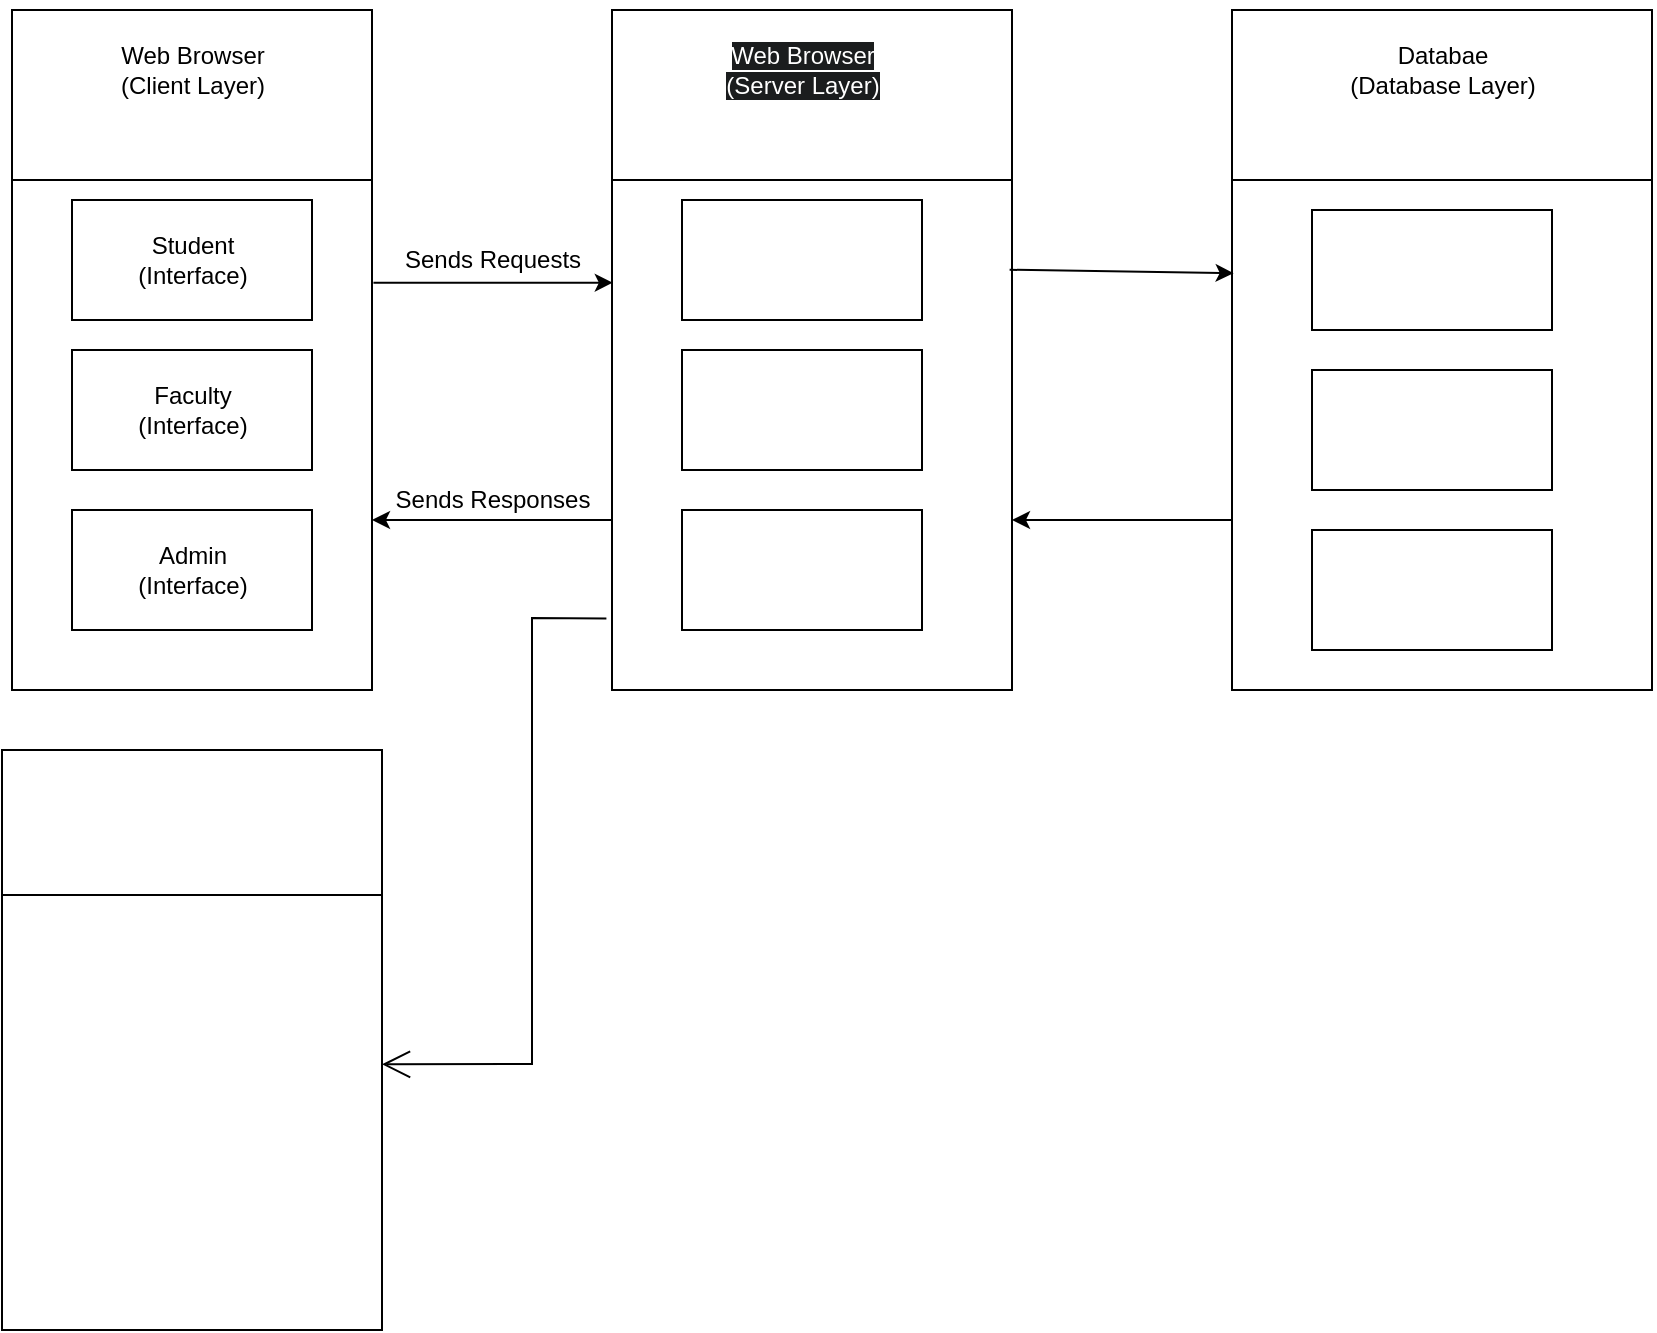 <mxfile version="26.2.14">
  <diagram name="Page-1" id="q0i8V5-TRBjmgpE3Fjk2">
    <mxGraphModel dx="1042" dy="658" grid="1" gridSize="10" guides="1" tooltips="1" connect="1" arrows="1" fold="1" page="1" pageScale="1" pageWidth="850" pageHeight="1100" math="0" shadow="0">
      <root>
        <mxCell id="0" />
        <mxCell id="1" parent="0" />
        <mxCell id="C0Q12j2uL-lrNPzdWGRN-1" value="" style="rounded=0;whiteSpace=wrap;html=1;" vertex="1" parent="1">
          <mxGeometry x="80" y="180" width="180" height="340" as="geometry" />
        </mxCell>
        <mxCell id="C0Q12j2uL-lrNPzdWGRN-2" value="" style="rounded=0;whiteSpace=wrap;html=1;" vertex="1" parent="1">
          <mxGeometry x="380" y="180" width="200" height="340" as="geometry" />
        </mxCell>
        <mxCell id="C0Q12j2uL-lrNPzdWGRN-3" value="" style="rounded=0;whiteSpace=wrap;html=1;" vertex="1" parent="1">
          <mxGeometry x="690" y="180" width="210" height="340" as="geometry" />
        </mxCell>
        <mxCell id="C0Q12j2uL-lrNPzdWGRN-4" value="" style="rounded=0;whiteSpace=wrap;html=1;direction=east;" vertex="1" parent="1">
          <mxGeometry x="75" y="550" width="190" height="290" as="geometry" />
        </mxCell>
        <mxCell id="C0Q12j2uL-lrNPzdWGRN-5" value="" style="endArrow=none;html=1;rounded=0;exitX=0;exitY=0.25;exitDx=0;exitDy=0;entryX=1;entryY=0.25;entryDx=0;entryDy=0;" edge="1" parent="1" source="C0Q12j2uL-lrNPzdWGRN-4" target="C0Q12j2uL-lrNPzdWGRN-4">
          <mxGeometry width="50" height="50" relative="1" as="geometry">
            <mxPoint x="400" y="470" as="sourcePoint" />
            <mxPoint x="450" y="420" as="targetPoint" />
          </mxGeometry>
        </mxCell>
        <mxCell id="C0Q12j2uL-lrNPzdWGRN-10" value="" style="endArrow=none;html=1;rounded=0;exitX=0;exitY=0.25;exitDx=0;exitDy=0;entryX=1;entryY=0.25;entryDx=0;entryDy=0;" edge="1" parent="1" source="C0Q12j2uL-lrNPzdWGRN-2" target="C0Q12j2uL-lrNPzdWGRN-2">
          <mxGeometry width="50" height="50" relative="1" as="geometry">
            <mxPoint x="400" y="470" as="sourcePoint" />
            <mxPoint x="450" y="420" as="targetPoint" />
          </mxGeometry>
        </mxCell>
        <mxCell id="C0Q12j2uL-lrNPzdWGRN-11" value="" style="endArrow=none;html=1;rounded=0;exitX=0;exitY=0.25;exitDx=0;exitDy=0;entryX=1;entryY=0.25;entryDx=0;entryDy=0;" edge="1" parent="1" source="C0Q12j2uL-lrNPzdWGRN-3" target="C0Q12j2uL-lrNPzdWGRN-3">
          <mxGeometry width="50" height="50" relative="1" as="geometry">
            <mxPoint x="740" y="260" as="sourcePoint" />
            <mxPoint x="790" y="210" as="targetPoint" />
          </mxGeometry>
        </mxCell>
        <mxCell id="C0Q12j2uL-lrNPzdWGRN-13" value="" style="endArrow=classic;html=1;rounded=0;exitX=1.004;exitY=0.401;exitDx=0;exitDy=0;exitPerimeter=0;entryX=0.002;entryY=0.401;entryDx=0;entryDy=0;entryPerimeter=0;" edge="1" parent="1" source="C0Q12j2uL-lrNPzdWGRN-1" target="C0Q12j2uL-lrNPzdWGRN-2">
          <mxGeometry width="50" height="50" relative="1" as="geometry">
            <mxPoint x="290" y="350" as="sourcePoint" />
            <mxPoint x="390" y="272" as="targetPoint" />
          </mxGeometry>
        </mxCell>
        <mxCell id="C0Q12j2uL-lrNPzdWGRN-14" value="" style="endArrow=classic;html=1;rounded=0;exitX=0;exitY=0.75;exitDx=0;exitDy=0;entryX=1;entryY=0.75;entryDx=0;entryDy=0;" edge="1" parent="1" source="C0Q12j2uL-lrNPzdWGRN-2" target="C0Q12j2uL-lrNPzdWGRN-1">
          <mxGeometry width="50" height="50" relative="1" as="geometry">
            <mxPoint x="301" y="282" as="sourcePoint" />
            <mxPoint x="390" y="282" as="targetPoint" />
          </mxGeometry>
        </mxCell>
        <mxCell id="C0Q12j2uL-lrNPzdWGRN-15" value="" style="endArrow=classic;html=1;rounded=0;exitX=0.994;exitY=0.382;exitDx=0;exitDy=0;exitPerimeter=0;entryX=0.004;entryY=0.387;entryDx=0;entryDy=0;entryPerimeter=0;" edge="1" parent="1" source="C0Q12j2uL-lrNPzdWGRN-2" target="C0Q12j2uL-lrNPzdWGRN-3">
          <mxGeometry width="50" height="50" relative="1" as="geometry">
            <mxPoint x="580" y="270" as="sourcePoint" />
            <mxPoint x="669" y="270" as="targetPoint" />
          </mxGeometry>
        </mxCell>
        <mxCell id="C0Q12j2uL-lrNPzdWGRN-16" value="" style="endArrow=classic;html=1;rounded=0;exitX=0;exitY=0.75;exitDx=0;exitDy=0;entryX=1;entryY=0.75;entryDx=0;entryDy=0;" edge="1" parent="1" source="C0Q12j2uL-lrNPzdWGRN-3" target="C0Q12j2uL-lrNPzdWGRN-2">
          <mxGeometry width="50" height="50" relative="1" as="geometry">
            <mxPoint x="690" y="340" as="sourcePoint" />
            <mxPoint x="630" y="300" as="targetPoint" />
          </mxGeometry>
        </mxCell>
        <mxCell id="C0Q12j2uL-lrNPzdWGRN-21" value="" style="endArrow=open;endFill=1;endSize=12;html=1;rounded=0;exitX=-0.014;exitY=0.895;exitDx=0;exitDy=0;exitPerimeter=0;entryX=1;entryY=0.542;entryDx=0;entryDy=0;entryPerimeter=0;" edge="1" parent="1" source="C0Q12j2uL-lrNPzdWGRN-2" target="C0Q12j2uL-lrNPzdWGRN-4">
          <mxGeometry width="160" relative="1" as="geometry">
            <mxPoint x="340" y="400" as="sourcePoint" />
            <mxPoint x="340" y="600" as="targetPoint" />
            <Array as="points">
              <mxPoint x="340" y="484" />
              <mxPoint x="340" y="707" />
            </Array>
          </mxGeometry>
        </mxCell>
        <mxCell id="C0Q12j2uL-lrNPzdWGRN-26" value="Web Browser&lt;div&gt;(Client Layer)&lt;/div&gt;" style="text;html=1;align=center;verticalAlign=middle;resizable=0;points=[];autosize=1;strokeColor=none;fillColor=none;" vertex="1" parent="1">
          <mxGeometry x="120" y="190" width="100" height="40" as="geometry" />
        </mxCell>
        <mxCell id="C0Q12j2uL-lrNPzdWGRN-27" value="&lt;br&gt;&lt;span style=&quot;color: rgb(255, 255, 255); font-family: Helvetica; font-size: 12px; font-style: normal; font-variant-ligatures: normal; font-variant-caps: normal; font-weight: 400; letter-spacing: normal; orphans: 2; text-align: center; text-indent: 0px; text-transform: none; widows: 2; word-spacing: 0px; -webkit-text-stroke-width: 0px; white-space: nowrap; background-color: rgb(27, 29, 30); text-decoration-thickness: initial; text-decoration-style: initial; text-decoration-color: initial; float: none; display: inline !important;&quot;&gt;Web Browser&lt;/span&gt;&lt;div style=&quot;forced-color-adjust: none; color: rgb(255, 255, 255); font-family: Helvetica; font-size: 12px; font-style: normal; font-variant-ligatures: normal; font-variant-caps: normal; font-weight: 400; letter-spacing: normal; orphans: 2; text-align: center; text-indent: 0px; text-transform: none; widows: 2; word-spacing: 0px; -webkit-text-stroke-width: 0px; white-space: nowrap; background-color: rgb(27, 29, 30); text-decoration-thickness: initial; text-decoration-style: initial; text-decoration-color: initial; box-shadow: none !important;&quot;&gt;(Server Layer)&lt;/div&gt;&lt;div&gt;&lt;br/&gt;&lt;/div&gt;" style="text;html=1;align=center;verticalAlign=middle;resizable=0;points=[];autosize=1;strokeColor=none;fillColor=none;" vertex="1" parent="1">
          <mxGeometry x="425" y="175" width="100" height="70" as="geometry" />
        </mxCell>
        <mxCell id="C0Q12j2uL-lrNPzdWGRN-29" value="Databae&lt;div&gt;(Database Layer)&lt;/div&gt;" style="text;html=1;align=center;verticalAlign=middle;resizable=0;points=[];autosize=1;strokeColor=none;fillColor=none;" vertex="1" parent="1">
          <mxGeometry x="735" y="190" width="120" height="40" as="geometry" />
        </mxCell>
        <mxCell id="C0Q12j2uL-lrNPzdWGRN-30" value="Sends Requests" style="text;html=1;align=center;verticalAlign=middle;resizable=0;points=[];autosize=1;strokeColor=none;fillColor=none;" vertex="1" parent="1">
          <mxGeometry x="265" y="290" width="110" height="30" as="geometry" />
        </mxCell>
        <mxCell id="C0Q12j2uL-lrNPzdWGRN-31" value="Sends Responses" style="text;html=1;align=center;verticalAlign=middle;resizable=0;points=[];autosize=1;strokeColor=none;fillColor=none;" vertex="1" parent="1">
          <mxGeometry x="260" y="410" width="120" height="30" as="geometry" />
        </mxCell>
        <mxCell id="C0Q12j2uL-lrNPzdWGRN-34" value="" style="endArrow=none;html=1;rounded=0;exitX=0;exitY=0.25;exitDx=0;exitDy=0;entryX=1;entryY=0.25;entryDx=0;entryDy=0;" edge="1" parent="1" source="C0Q12j2uL-lrNPzdWGRN-1" target="C0Q12j2uL-lrNPzdWGRN-1">
          <mxGeometry width="50" height="50" relative="1" as="geometry">
            <mxPoint x="400" y="470" as="sourcePoint" />
            <mxPoint x="450" y="420" as="targetPoint" />
          </mxGeometry>
        </mxCell>
        <mxCell id="C0Q12j2uL-lrNPzdWGRN-35" value="" style="rounded=0;whiteSpace=wrap;html=1;" vertex="1" parent="1">
          <mxGeometry x="110" y="275" width="120" height="60" as="geometry" />
        </mxCell>
        <mxCell id="C0Q12j2uL-lrNPzdWGRN-36" value="" style="rounded=0;whiteSpace=wrap;html=1;" vertex="1" parent="1">
          <mxGeometry x="110" y="350" width="120" height="60" as="geometry" />
        </mxCell>
        <mxCell id="C0Q12j2uL-lrNPzdWGRN-37" value="" style="rounded=0;whiteSpace=wrap;html=1;" vertex="1" parent="1">
          <mxGeometry x="110" y="430" width="120" height="60" as="geometry" />
        </mxCell>
        <mxCell id="C0Q12j2uL-lrNPzdWGRN-38" value="" style="rounded=0;whiteSpace=wrap;html=1;" vertex="1" parent="1">
          <mxGeometry x="415" y="275" width="120" height="60" as="geometry" />
        </mxCell>
        <mxCell id="C0Q12j2uL-lrNPzdWGRN-39" value="" style="rounded=0;whiteSpace=wrap;html=1;" vertex="1" parent="1">
          <mxGeometry x="415" y="350" width="120" height="60" as="geometry" />
        </mxCell>
        <mxCell id="C0Q12j2uL-lrNPzdWGRN-40" value="" style="rounded=0;whiteSpace=wrap;html=1;" vertex="1" parent="1">
          <mxGeometry x="415" y="430" width="120" height="60" as="geometry" />
        </mxCell>
        <mxCell id="C0Q12j2uL-lrNPzdWGRN-41" value="" style="rounded=0;whiteSpace=wrap;html=1;" vertex="1" parent="1">
          <mxGeometry x="730" y="280" width="120" height="60" as="geometry" />
        </mxCell>
        <mxCell id="C0Q12j2uL-lrNPzdWGRN-42" value="" style="rounded=0;whiteSpace=wrap;html=1;" vertex="1" parent="1">
          <mxGeometry x="730" y="360" width="120" height="60" as="geometry" />
        </mxCell>
        <mxCell id="C0Q12j2uL-lrNPzdWGRN-43" value="" style="rounded=0;whiteSpace=wrap;html=1;" vertex="1" parent="1">
          <mxGeometry x="730" y="440" width="120" height="60" as="geometry" />
        </mxCell>
        <mxCell id="C0Q12j2uL-lrNPzdWGRN-44" value="Student&lt;div&gt;(Interface)&lt;/div&gt;" style="text;html=1;align=center;verticalAlign=middle;resizable=0;points=[];autosize=1;strokeColor=none;fillColor=none;" vertex="1" parent="1">
          <mxGeometry x="130" y="285" width="80" height="40" as="geometry" />
        </mxCell>
        <mxCell id="C0Q12j2uL-lrNPzdWGRN-45" value="Faculty&lt;br&gt;&lt;div&gt;(Interface)&lt;/div&gt;" style="text;html=1;align=center;verticalAlign=middle;resizable=0;points=[];autosize=1;strokeColor=none;fillColor=none;" vertex="1" parent="1">
          <mxGeometry x="130" y="360" width="80" height="40" as="geometry" />
        </mxCell>
        <mxCell id="C0Q12j2uL-lrNPzdWGRN-46" value="Admin&lt;br&gt;&lt;div&gt;(Interface)&lt;/div&gt;" style="text;html=1;align=center;verticalAlign=middle;resizable=0;points=[];autosize=1;strokeColor=none;fillColor=none;" vertex="1" parent="1">
          <mxGeometry x="130" y="440" width="80" height="40" as="geometry" />
        </mxCell>
      </root>
    </mxGraphModel>
  </diagram>
</mxfile>
